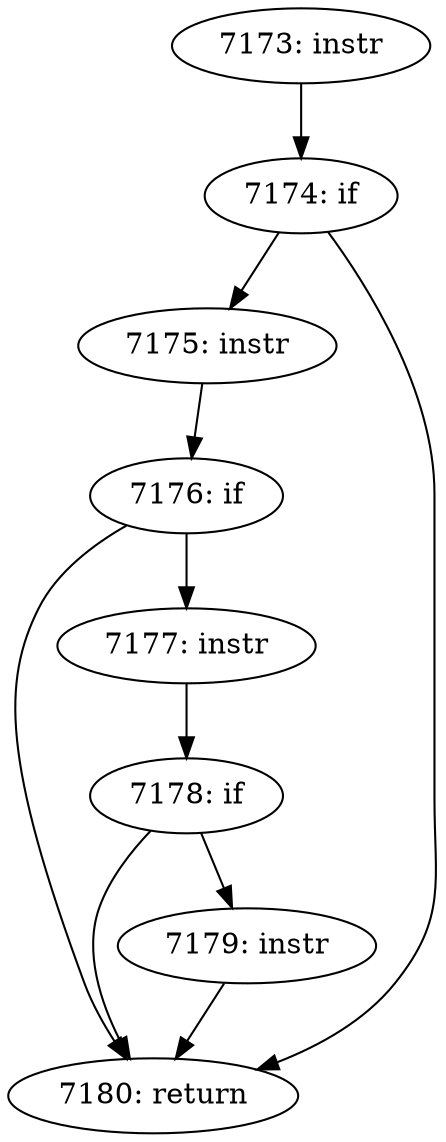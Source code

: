 digraph CFG_tcp_check_space {
7173 [label="7173: instr"]
	7173 -> 7174
7174 [label="7174: if"]
	7174 -> 7175
	7174 -> 7180
7175 [label="7175: instr"]
	7175 -> 7176
7176 [label="7176: if"]
	7176 -> 7177
	7176 -> 7180
7177 [label="7177: instr"]
	7177 -> 7178
7178 [label="7178: if"]
	7178 -> 7179
	7178 -> 7180
7179 [label="7179: instr"]
	7179 -> 7180
7180 [label="7180: return"]
	
}
